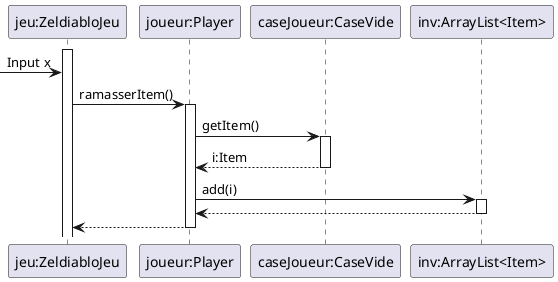 @startuml
participant "jeu:ZeldiabloJeu" as jeu
participant "joueur:Player" as joueur
participant "caseJoueur:CaseVide" as case
participant "inv:ArrayList<Item>" as inv

Activate jeu
->jeu:Input x
jeu->joueur:ramasserItem()
Activate joueur
joueur->case: getItem()
Activate case
joueur<--case:i:Item
Deactivate case
joueur->inv:add(i)
Activate inv
joueur<--inv
Deactivate inv
jeu<--joueur
Deactivate joueur

@enduml